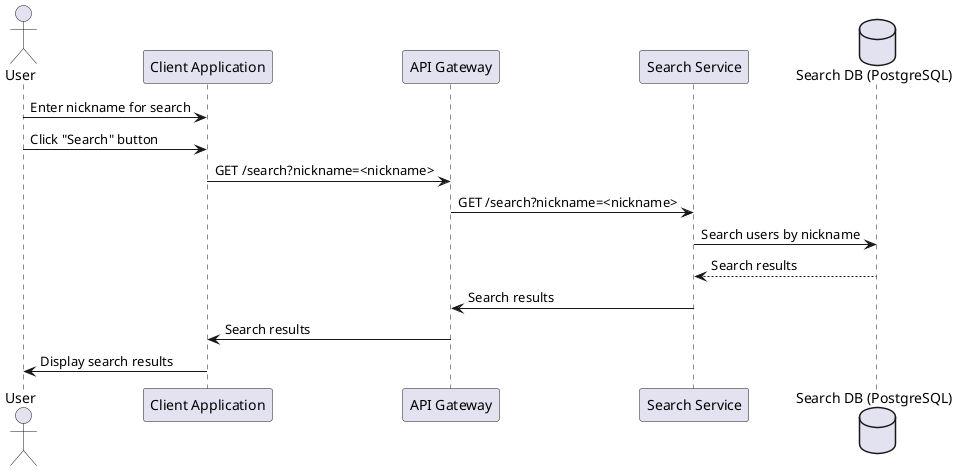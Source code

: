@startuml
actor User
participant "Client Application" as ClientApp
participant "API Gateway" as APIGW
participant "Search Service" as SearchSvc
database "Search DB (PostgreSQL)" as SearchDB

User -> ClientApp: Enter nickname for search
User -> ClientApp: Click "Search" button
ClientApp -> APIGW: GET /search?nickname=<nickname>
APIGW -> SearchSvc: GET /search?nickname=<nickname>
SearchSvc -> SearchDB: Search users by nickname
SearchDB --> SearchSvc: Search results
SearchSvc -> APIGW: Search results
APIGW -> ClientApp: Search results
ClientApp -> User: Display search results
@enduml
